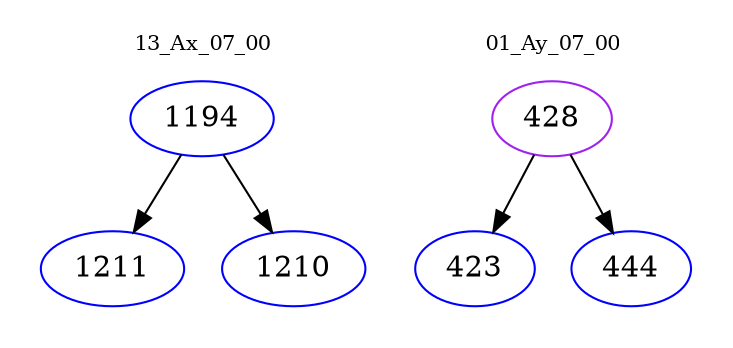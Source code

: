 digraph{
subgraph cluster_0 {
color = white
label = "13_Ax_07_00";
fontsize=10;
T0_1194 [label="1194", color="blue"]
T0_1194 -> T0_1211 [color="black"]
T0_1211 [label="1211", color="blue"]
T0_1194 -> T0_1210 [color="black"]
T0_1210 [label="1210", color="blue"]
}
subgraph cluster_1 {
color = white
label = "01_Ay_07_00";
fontsize=10;
T1_428 [label="428", color="purple"]
T1_428 -> T1_423 [color="black"]
T1_423 [label="423", color="blue"]
T1_428 -> T1_444 [color="black"]
T1_444 [label="444", color="blue"]
}
}
